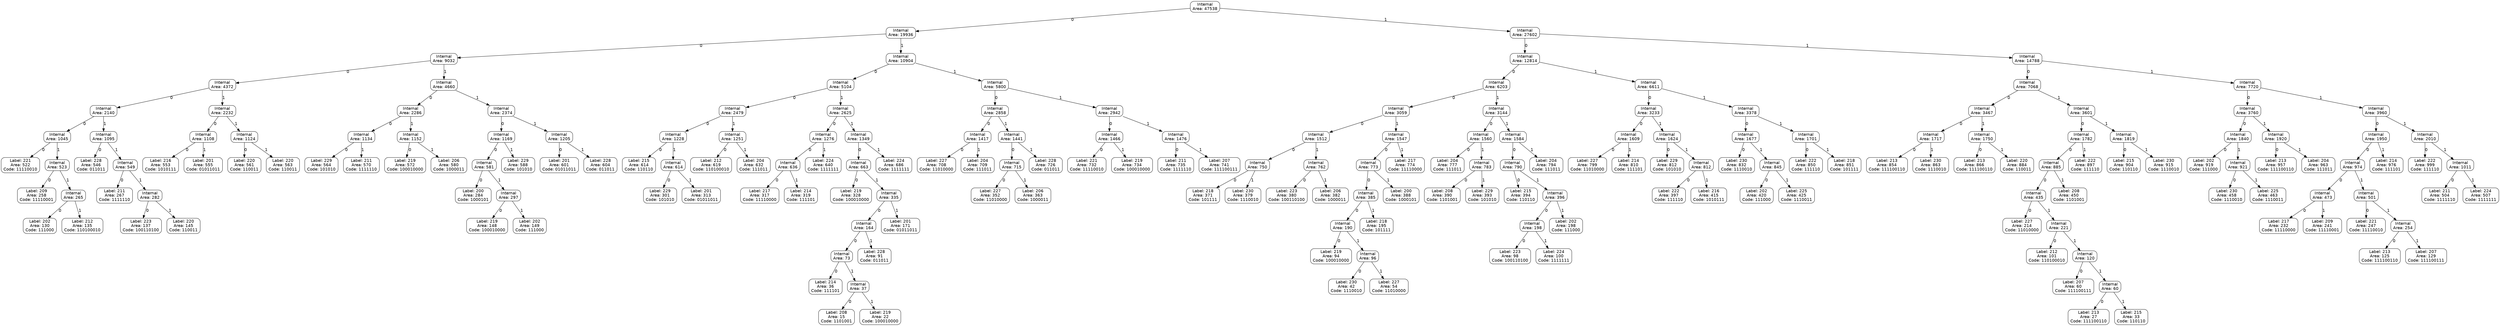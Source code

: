 digraph HuffmanTree {
  rankdir=TB; // Top-to-Bottom layout
  graph [dpi=48]; // Set DPI for scaling (e.g., 48 for ~50% if default is ~96)
  node [shape=record, style=rounded, fontname="Helvetica"];
  edge [fontname="Helvetica"];
  node0 [label="Internal\nArea: 47538"];
  node1 [label="Internal\nArea: 19936"];
  node2 [label="Internal\nArea: 9032"];
  node3 [label="Internal\nArea: 4372"];
  node4 [label="Internal\nArea: 2140"];
  node5 [label="Internal\nArea: 1045"];
  node6 [label="Label: 221\nArea: 522\nCode: 11110010"];
  node5 -> node6 [label="0"];
  node7 [label="Internal\nArea: 523"];
  node8 [label="Label: 209\nArea: 258\nCode: 11110001"];
  node7 -> node8 [label="0"];
  node9 [label="Internal\nArea: 265"];
  node10 [label="Label: 202\nArea: 130\nCode: 111000"];
  node9 -> node10 [label="0"];
  node11 [label="Label: 212\nArea: 135\nCode: 110100010"];
  node9 -> node11 [label="1"];
  node7 -> node9 [label="1"];
  node5 -> node7 [label="1"];
  node4 -> node5 [label="0"];
  node12 [label="Internal\nArea: 1095"];
  node13 [label="Label: 228\nArea: 546\nCode: 011011"];
  node12 -> node13 [label="0"];
  node14 [label="Internal\nArea: 549"];
  node15 [label="Label: 211\nArea: 267\nCode: 1111110"];
  node14 -> node15 [label="0"];
  node16 [label="Internal\nArea: 282"];
  node17 [label="Label: 223\nArea: 137\nCode: 100110100"];
  node16 -> node17 [label="0"];
  node18 [label="Label: 220\nArea: 145\nCode: 110011"];
  node16 -> node18 [label="1"];
  node14 -> node16 [label="1"];
  node12 -> node14 [label="1"];
  node4 -> node12 [label="1"];
  node3 -> node4 [label="0"];
  node19 [label="Internal\nArea: 2232"];
  node20 [label="Internal\nArea: 1108"];
  node21 [label="Label: 216\nArea: 553\nCode: 1010111"];
  node20 -> node21 [label="0"];
  node22 [label="Label: 201\nArea: 555\nCode: 01011011"];
  node20 -> node22 [label="1"];
  node19 -> node20 [label="0"];
  node23 [label="Internal\nArea: 1124"];
  node24 [label="Label: 220\nArea: 561\nCode: 110011"];
  node23 -> node24 [label="0"];
  node25 [label="Label: 220\nArea: 563\nCode: 110011"];
  node23 -> node25 [label="1"];
  node19 -> node23 [label="1"];
  node3 -> node19 [label="1"];
  node2 -> node3 [label="0"];
  node26 [label="Internal\nArea: 4660"];
  node27 [label="Internal\nArea: 2286"];
  node28 [label="Internal\nArea: 1134"];
  node29 [label="Label: 229\nArea: 564\nCode: 101010"];
  node28 -> node29 [label="0"];
  node30 [label="Label: 211\nArea: 570\nCode: 1111110"];
  node28 -> node30 [label="1"];
  node27 -> node28 [label="0"];
  node31 [label="Internal\nArea: 1152"];
  node32 [label="Label: 219\nArea: 572\nCode: 100010000"];
  node31 -> node32 [label="0"];
  node33 [label="Label: 206\nArea: 580\nCode: 1000011"];
  node31 -> node33 [label="1"];
  node27 -> node31 [label="1"];
  node26 -> node27 [label="0"];
  node34 [label="Internal\nArea: 2374"];
  node35 [label="Internal\nArea: 1169"];
  node36 [label="Internal\nArea: 581"];
  node37 [label="Label: 200\nArea: 284\nCode: 1000101"];
  node36 -> node37 [label="0"];
  node38 [label="Internal\nArea: 297"];
  node39 [label="Label: 219\nArea: 148\nCode: 100010000"];
  node38 -> node39 [label="0"];
  node40 [label="Label: 202\nArea: 149\nCode: 111000"];
  node38 -> node40 [label="1"];
  node36 -> node38 [label="1"];
  node35 -> node36 [label="0"];
  node41 [label="Label: 229\nArea: 588\nCode: 101010"];
  node35 -> node41 [label="1"];
  node34 -> node35 [label="0"];
  node42 [label="Internal\nArea: 1205"];
  node43 [label="Label: 201\nArea: 601\nCode: 01011011"];
  node42 -> node43 [label="0"];
  node44 [label="Label: 228\nArea: 604\nCode: 011011"];
  node42 -> node44 [label="1"];
  node34 -> node42 [label="1"];
  node26 -> node34 [label="1"];
  node2 -> node26 [label="1"];
  node1 -> node2 [label="0"];
  node45 [label="Internal\nArea: 10904"];
  node46 [label="Internal\nArea: 5104"];
  node47 [label="Internal\nArea: 2479"];
  node48 [label="Internal\nArea: 1228"];
  node49 [label="Label: 215\nArea: 614\nCode: 110110"];
  node48 -> node49 [label="0"];
  node50 [label="Internal\nArea: 614"];
  node51 [label="Label: 229\nArea: 301\nCode: 101010"];
  node50 -> node51 [label="0"];
  node52 [label="Label: 201\nArea: 313\nCode: 01011011"];
  node50 -> node52 [label="1"];
  node48 -> node50 [label="1"];
  node47 -> node48 [label="0"];
  node53 [label="Internal\nArea: 1251"];
  node54 [label="Label: 212\nArea: 619\nCode: 110100010"];
  node53 -> node54 [label="0"];
  node55 [label="Label: 204\nArea: 632\nCode: 111011"];
  node53 -> node55 [label="1"];
  node47 -> node53 [label="1"];
  node46 -> node47 [label="0"];
  node56 [label="Internal\nArea: 2625"];
  node57 [label="Internal\nArea: 1276"];
  node58 [label="Internal\nArea: 636"];
  node59 [label="Label: 217\nArea: 317\nCode: 11110000"];
  node58 -> node59 [label="0"];
  node60 [label="Label: 214\nArea: 319\nCode: 111101"];
  node58 -> node60 [label="1"];
  node57 -> node58 [label="0"];
  node61 [label="Label: 224\nArea: 640\nCode: 1111111"];
  node57 -> node61 [label="1"];
  node56 -> node57 [label="0"];
  node62 [label="Internal\nArea: 1349"];
  node63 [label="Internal\nArea: 663"];
  node64 [label="Label: 219\nArea: 328\nCode: 100010000"];
  node63 -> node64 [label="0"];
  node65 [label="Internal\nArea: 335"];
  node66 [label="Internal\nArea: 164"];
  node67 [label="Internal\nArea: 73"];
  node68 [label="Label: 214\nArea: 36\nCode: 111101"];
  node67 -> node68 [label="0"];
  node69 [label="Internal\nArea: 37"];
  node70 [label="Label: 208\nArea: 15\nCode: 1101001"];
  node69 -> node70 [label="0"];
  node71 [label="Label: 219\nArea: 22\nCode: 100010000"];
  node69 -> node71 [label="1"];
  node67 -> node69 [label="1"];
  node66 -> node67 [label="0"];
  node72 [label="Label: 228\nArea: 91\nCode: 011011"];
  node66 -> node72 [label="1"];
  node65 -> node66 [label="0"];
  node73 [label="Label: 201\nArea: 171\nCode: 01011011"];
  node65 -> node73 [label="1"];
  node63 -> node65 [label="1"];
  node62 -> node63 [label="0"];
  node74 [label="Label: 224\nArea: 686\nCode: 1111111"];
  node62 -> node74 [label="1"];
  node56 -> node62 [label="1"];
  node46 -> node56 [label="1"];
  node45 -> node46 [label="0"];
  node75 [label="Internal\nArea: 5800"];
  node76 [label="Internal\nArea: 2858"];
  node77 [label="Internal\nArea: 1417"];
  node78 [label="Label: 227\nArea: 708\nCode: 11010000"];
  node77 -> node78 [label="0"];
  node79 [label="Label: 204\nArea: 709\nCode: 111011"];
  node77 -> node79 [label="1"];
  node76 -> node77 [label="0"];
  node80 [label="Internal\nArea: 1441"];
  node81 [label="Internal\nArea: 715"];
  node82 [label="Label: 227\nArea: 352\nCode: 11010000"];
  node81 -> node82 [label="0"];
  node83 [label="Label: 206\nArea: 363\nCode: 1000011"];
  node81 -> node83 [label="1"];
  node80 -> node81 [label="0"];
  node84 [label="Label: 228\nArea: 726\nCode: 011011"];
  node80 -> node84 [label="1"];
  node76 -> node80 [label="1"];
  node75 -> node76 [label="0"];
  node85 [label="Internal\nArea: 2942"];
  node86 [label="Internal\nArea: 1466"];
  node87 [label="Label: 221\nArea: 732\nCode: 11110010"];
  node86 -> node87 [label="0"];
  node88 [label="Label: 219\nArea: 734\nCode: 100010000"];
  node86 -> node88 [label="1"];
  node85 -> node86 [label="0"];
  node89 [label="Internal\nArea: 1476"];
  node90 [label="Label: 211\nArea: 735\nCode: 1111110"];
  node89 -> node90 [label="0"];
  node91 [label="Label: 207\nArea: 741\nCode: 111100111"];
  node89 -> node91 [label="1"];
  node85 -> node89 [label="1"];
  node75 -> node85 [label="1"];
  node45 -> node75 [label="1"];
  node1 -> node45 [label="1"];
  node0 -> node1 [label="0"];
  node92 [label="Internal\nArea: 27602"];
  node93 [label="Internal\nArea: 12814"];
  node94 [label="Internal\nArea: 6203"];
  node95 [label="Internal\nArea: 3059"];
  node96 [label="Internal\nArea: 1512"];
  node97 [label="Internal\nArea: 750"];
  node98 [label="Label: 218\nArea: 371\nCode: 101111"];
  node97 -> node98 [label="0"];
  node99 [label="Label: 230\nArea: 379\nCode: 1110010"];
  node97 -> node99 [label="1"];
  node96 -> node97 [label="0"];
  node100 [label="Internal\nArea: 762"];
  node101 [label="Label: 223\nArea: 380\nCode: 100110100"];
  node100 -> node101 [label="0"];
  node102 [label="Label: 206\nArea: 382\nCode: 1000011"];
  node100 -> node102 [label="1"];
  node96 -> node100 [label="1"];
  node95 -> node96 [label="0"];
  node103 [label="Internal\nArea: 1547"];
  node104 [label="Internal\nArea: 773"];
  node105 [label="Internal\nArea: 385"];
  node106 [label="Internal\nArea: 190"];
  node107 [label="Label: 219\nArea: 94\nCode: 100010000"];
  node106 -> node107 [label="0"];
  node108 [label="Internal\nArea: 96"];
  node109 [label="Label: 230\nArea: 42\nCode: 1110010"];
  node108 -> node109 [label="0"];
  node110 [label="Label: 227\nArea: 54\nCode: 11010000"];
  node108 -> node110 [label="1"];
  node106 -> node108 [label="1"];
  node105 -> node106 [label="0"];
  node111 [label="Label: 218\nArea: 195\nCode: 101111"];
  node105 -> node111 [label="1"];
  node104 -> node105 [label="0"];
  node112 [label="Label: 200\nArea: 388\nCode: 1000101"];
  node104 -> node112 [label="1"];
  node103 -> node104 [label="0"];
  node113 [label="Label: 217\nArea: 774\nCode: 11110000"];
  node103 -> node113 [label="1"];
  node95 -> node103 [label="1"];
  node94 -> node95 [label="0"];
  node114 [label="Internal\nArea: 3144"];
  node115 [label="Internal\nArea: 1560"];
  node116 [label="Label: 204\nArea: 777\nCode: 111011"];
  node115 -> node116 [label="0"];
  node117 [label="Internal\nArea: 783"];
  node118 [label="Label: 208\nArea: 390\nCode: 1101001"];
  node117 -> node118 [label="0"];
  node119 [label="Label: 229\nArea: 393\nCode: 101010"];
  node117 -> node119 [label="1"];
  node115 -> node117 [label="1"];
  node114 -> node115 [label="0"];
  node120 [label="Internal\nArea: 1584"];
  node121 [label="Internal\nArea: 790"];
  node122 [label="Label: 215\nArea: 394\nCode: 110110"];
  node121 -> node122 [label="0"];
  node123 [label="Internal\nArea: 396"];
  node124 [label="Internal\nArea: 198"];
  node125 [label="Label: 223\nArea: 98\nCode: 100110100"];
  node124 -> node125 [label="0"];
  node126 [label="Label: 224\nArea: 100\nCode: 1111111"];
  node124 -> node126 [label="1"];
  node123 -> node124 [label="0"];
  node127 [label="Label: 202\nArea: 198\nCode: 111000"];
  node123 -> node127 [label="1"];
  node121 -> node123 [label="1"];
  node120 -> node121 [label="0"];
  node128 [label="Label: 204\nArea: 794\nCode: 111011"];
  node120 -> node128 [label="1"];
  node114 -> node120 [label="1"];
  node94 -> node114 [label="1"];
  node93 -> node94 [label="0"];
  node129 [label="Internal\nArea: 6611"];
  node130 [label="Internal\nArea: 3233"];
  node131 [label="Internal\nArea: 1609"];
  node132 [label="Label: 227\nArea: 799\nCode: 11010000"];
  node131 -> node132 [label="0"];
  node133 [label="Label: 214\nArea: 810\nCode: 111101"];
  node131 -> node133 [label="1"];
  node130 -> node131 [label="0"];
  node134 [label="Internal\nArea: 1624"];
  node135 [label="Label: 229\nArea: 812\nCode: 101010"];
  node134 -> node135 [label="0"];
  node136 [label="Internal\nArea: 812"];
  node137 [label="Label: 222\nArea: 397\nCode: 111110"];
  node136 -> node137 [label="0"];
  node138 [label="Label: 216\nArea: 415\nCode: 1010111"];
  node136 -> node138 [label="1"];
  node134 -> node136 [label="1"];
  node130 -> node134 [label="1"];
  node129 -> node130 [label="0"];
  node139 [label="Internal\nArea: 3378"];
  node140 [label="Internal\nArea: 1677"];
  node141 [label="Label: 230\nArea: 832\nCode: 1110010"];
  node140 -> node141 [label="0"];
  node142 [label="Internal\nArea: 845"];
  node143 [label="Label: 202\nArea: 420\nCode: 111000"];
  node142 -> node143 [label="0"];
  node144 [label="Label: 225\nArea: 425\nCode: 1110011"];
  node142 -> node144 [label="1"];
  node140 -> node142 [label="1"];
  node139 -> node140 [label="0"];
  node145 [label="Internal\nArea: 1701"];
  node146 [label="Label: 222\nArea: 850\nCode: 111110"];
  node145 -> node146 [label="0"];
  node147 [label="Label: 218\nArea: 851\nCode: 101111"];
  node145 -> node147 [label="1"];
  node139 -> node145 [label="1"];
  node129 -> node139 [label="1"];
  node93 -> node129 [label="1"];
  node92 -> node93 [label="0"];
  node148 [label="Internal\nArea: 14788"];
  node149 [label="Internal\nArea: 7068"];
  node150 [label="Internal\nArea: 3467"];
  node151 [label="Internal\nArea: 1717"];
  node152 [label="Label: 213\nArea: 854\nCode: 111100110"];
  node151 -> node152 [label="0"];
  node153 [label="Label: 230\nArea: 863\nCode: 1110010"];
  node151 -> node153 [label="1"];
  node150 -> node151 [label="0"];
  node154 [label="Internal\nArea: 1750"];
  node155 [label="Label: 213\nArea: 866\nCode: 111100110"];
  node154 -> node155 [label="0"];
  node156 [label="Label: 220\nArea: 884\nCode: 110011"];
  node154 -> node156 [label="1"];
  node150 -> node154 [label="1"];
  node149 -> node150 [label="0"];
  node157 [label="Internal\nArea: 3601"];
  node158 [label="Internal\nArea: 1782"];
  node159 [label="Internal\nArea: 885"];
  node160 [label="Internal\nArea: 435"];
  node161 [label="Label: 227\nArea: 214\nCode: 11010000"];
  node160 -> node161 [label="0"];
  node162 [label="Internal\nArea: 221"];
  node163 [label="Label: 212\nArea: 101\nCode: 110100010"];
  node162 -> node163 [label="0"];
  node164 [label="Internal\nArea: 120"];
  node165 [label="Label: 207\nArea: 60\nCode: 111100111"];
  node164 -> node165 [label="0"];
  node166 [label="Internal\nArea: 60"];
  node167 [label="Label: 213\nArea: 27\nCode: 111100110"];
  node166 -> node167 [label="0"];
  node168 [label="Label: 215\nArea: 33\nCode: 110110"];
  node166 -> node168 [label="1"];
  node164 -> node166 [label="1"];
  node162 -> node164 [label="1"];
  node160 -> node162 [label="1"];
  node159 -> node160 [label="0"];
  node169 [label="Label: 208\nArea: 450\nCode: 1101001"];
  node159 -> node169 [label="1"];
  node158 -> node159 [label="0"];
  node170 [label="Label: 222\nArea: 897\nCode: 111110"];
  node158 -> node170 [label="1"];
  node157 -> node158 [label="0"];
  node171 [label="Internal\nArea: 1819"];
  node172 [label="Label: 215\nArea: 904\nCode: 110110"];
  node171 -> node172 [label="0"];
  node173 [label="Label: 230\nArea: 915\nCode: 1110010"];
  node171 -> node173 [label="1"];
  node157 -> node171 [label="1"];
  node149 -> node157 [label="1"];
  node148 -> node149 [label="0"];
  node174 [label="Internal\nArea: 7720"];
  node175 [label="Internal\nArea: 3760"];
  node176 [label="Internal\nArea: 1840"];
  node177 [label="Label: 202\nArea: 919\nCode: 111000"];
  node176 -> node177 [label="0"];
  node178 [label="Internal\nArea: 921"];
  node179 [label="Label: 230\nArea: 458\nCode: 1110010"];
  node178 -> node179 [label="0"];
  node180 [label="Label: 225\nArea: 463\nCode: 1110011"];
  node178 -> node180 [label="1"];
  node176 -> node178 [label="1"];
  node175 -> node176 [label="0"];
  node181 [label="Internal\nArea: 1920"];
  node182 [label="Label: 213\nArea: 957\nCode: 111100110"];
  node181 -> node182 [label="0"];
  node183 [label="Label: 204\nArea: 963\nCode: 111011"];
  node181 -> node183 [label="1"];
  node175 -> node181 [label="1"];
  node174 -> node175 [label="0"];
  node184 [label="Internal\nArea: 3960"];
  node185 [label="Internal\nArea: 1950"];
  node186 [label="Internal\nArea: 974"];
  node187 [label="Internal\nArea: 473"];
  node188 [label="Label: 217\nArea: 232\nCode: 11110000"];
  node187 -> node188 [label="0"];
  node189 [label="Label: 209\nArea: 241\nCode: 11110001"];
  node187 -> node189 [label="1"];
  node186 -> node187 [label="0"];
  node190 [label="Internal\nArea: 501"];
  node191 [label="Label: 221\nArea: 247\nCode: 11110010"];
  node190 -> node191 [label="0"];
  node192 [label="Internal\nArea: 254"];
  node193 [label="Label: 213\nArea: 125\nCode: 111100110"];
  node192 -> node193 [label="0"];
  node194 [label="Label: 207\nArea: 129\nCode: 111100111"];
  node192 -> node194 [label="1"];
  node190 -> node192 [label="1"];
  node186 -> node190 [label="1"];
  node185 -> node186 [label="0"];
  node195 [label="Label: 214\nArea: 976\nCode: 111101"];
  node185 -> node195 [label="1"];
  node184 -> node185 [label="0"];
  node196 [label="Internal\nArea: 2010"];
  node197 [label="Label: 222\nArea: 999\nCode: 111110"];
  node196 -> node197 [label="0"];
  node198 [label="Internal\nArea: 1011"];
  node199 [label="Label: 211\nArea: 504\nCode: 1111110"];
  node198 -> node199 [label="0"];
  node200 [label="Label: 224\nArea: 507\nCode: 1111111"];
  node198 -> node200 [label="1"];
  node196 -> node198 [label="1"];
  node184 -> node196 [label="1"];
  node174 -> node184 [label="1"];
  node148 -> node174 [label="1"];
  node92 -> node148 [label="1"];
  node0 -> node92 [label="1"];
}
